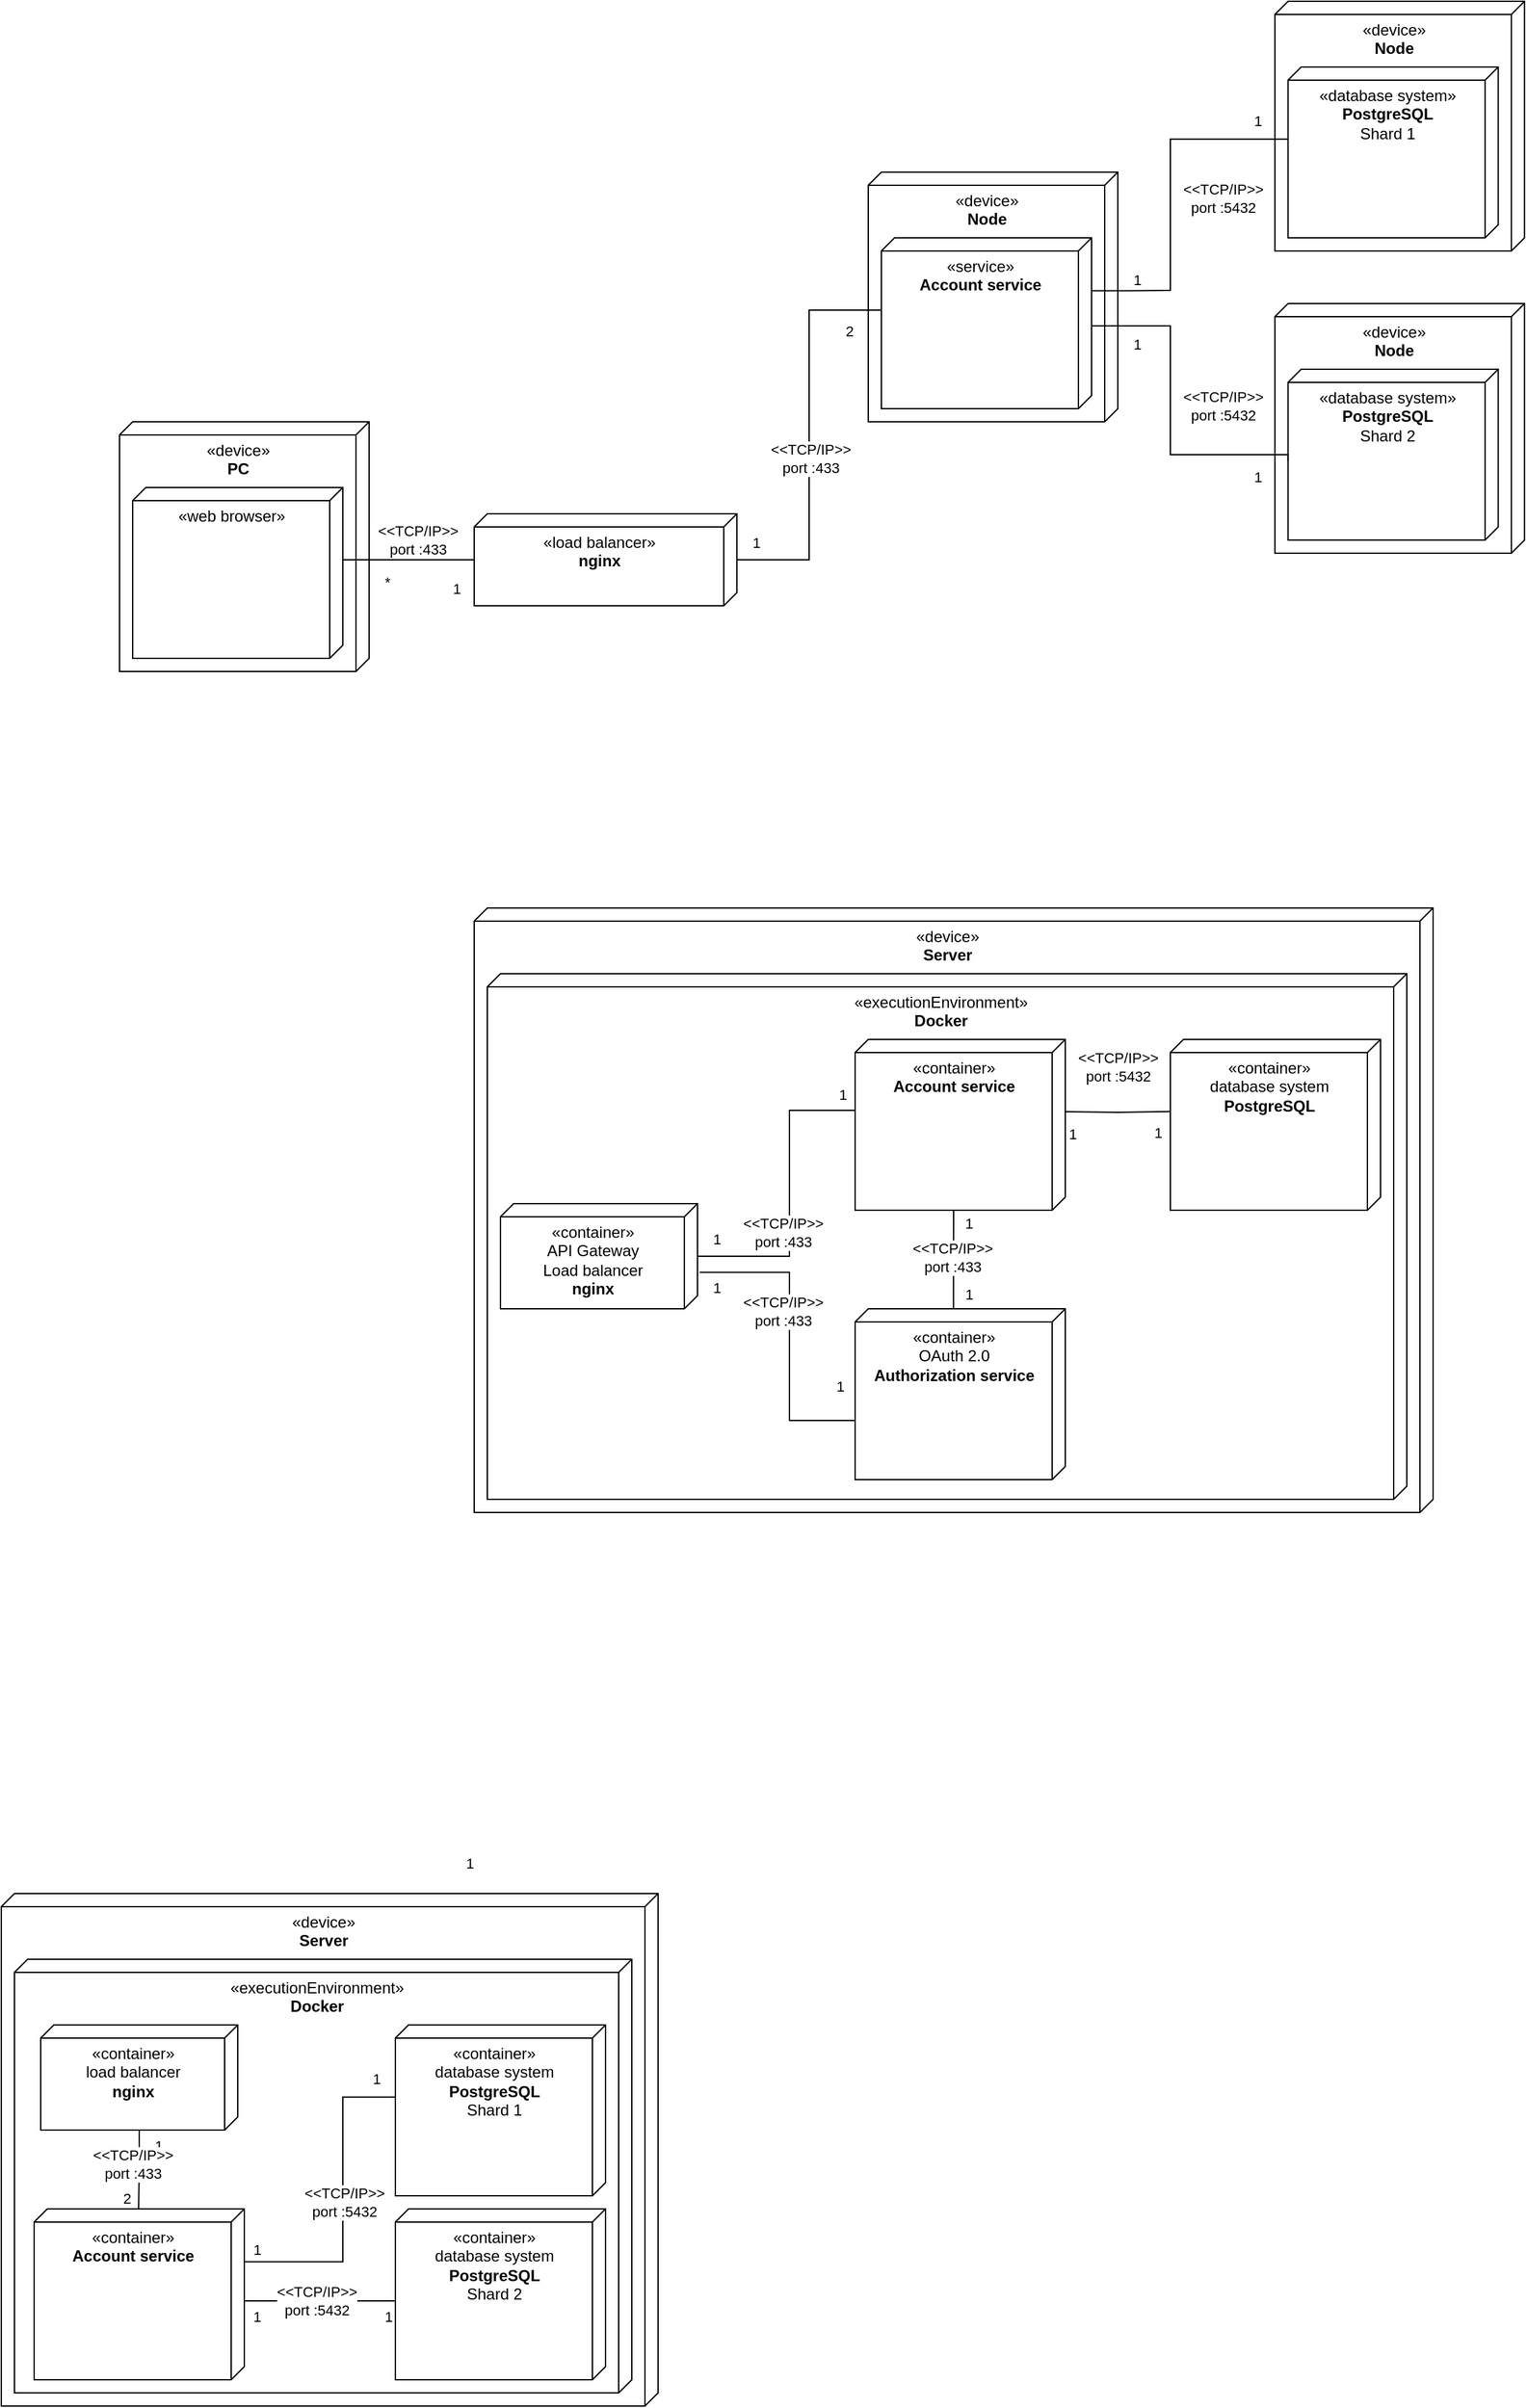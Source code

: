 <mxfile version="20.0.4" type="device"><diagram id="OqtZ-DXMAO-lIPPPFPFd" name="Page-1"><mxGraphModel dx="6767" dy="936" grid="1" gridSize="10" guides="1" tooltips="1" connect="1" arrows="1" fold="1" page="1" pageScale="1" pageWidth="827" pageHeight="1169" math="0" shadow="0"><root><mxCell id="0"/><mxCell id="1" parent="0"/><mxCell id="SgVtQPFyZ--Xjh-ZqLfl-28" value="&lt;span&gt;«device»&lt;br&gt;&lt;b&gt;Server&lt;/b&gt;&lt;/span&gt;" style="verticalAlign=top;align=center;spacingTop=8;spacingLeft=2;spacingRight=12;shape=cube;size=10;direction=south;fontStyle=0;html=1;" parent="1" vertex="1"><mxGeometry x="-5690" y="1440" width="500" height="390" as="geometry"/></mxCell><mxCell id="SgVtQPFyZ--Xjh-ZqLfl-50" value="&lt;span&gt;«executionEnvironment»&lt;br&gt;&lt;b&gt;Docker&lt;/b&gt;&lt;/span&gt;" style="verticalAlign=top;align=center;spacingTop=8;spacingLeft=2;spacingRight=12;shape=cube;size=10;direction=south;fontStyle=0;html=1;" parent="1" vertex="1"><mxGeometry x="-5680" y="1490" width="470" height="330" as="geometry"/></mxCell><mxCell id="DooL9rDDjjNFQCki49F1-1" value="«device»&lt;br&gt;&lt;b&gt;PC&lt;/b&gt;" style="verticalAlign=top;align=center;spacingTop=8;spacingLeft=2;spacingRight=12;shape=cube;size=10;direction=south;fontStyle=0;html=1;strokeColor=default;fillColor=default;fontColor=default;" parent="1" vertex="1"><mxGeometry x="-5600" y="320" width="190" height="190" as="geometry"/></mxCell><mxCell id="DooL9rDDjjNFQCki49F1-6" value="&lt;span&gt;«web browser»&lt;br&gt;&lt;br&gt;&lt;/span&gt;" style="verticalAlign=top;align=center;spacingTop=8;spacingLeft=2;spacingRight=12;shape=cube;size=10;direction=south;fontStyle=0;html=1;" parent="1" vertex="1"><mxGeometry x="-5590" y="370" width="160" height="130" as="geometry"/></mxCell><mxCell id="DooL9rDDjjNFQCki49F1-7" value="&lt;span&gt;«load balancer»&lt;br&gt;&lt;b&gt;nginx&lt;/b&gt;&lt;br&gt;&lt;/span&gt;" style="verticalAlign=top;align=center;spacingTop=8;spacingLeft=2;spacingRight=12;shape=cube;size=10;direction=south;fontStyle=0;html=1;" parent="1" vertex="1"><mxGeometry x="-5330" y="390" width="200" height="70" as="geometry"/></mxCell><mxCell id="DooL9rDDjjNFQCki49F1-10" value="" style="endArrow=none;html=1;edgeStyle=orthogonalEdgeStyle;rounded=0;exitX=0;exitY=0;exitDx=55;exitDy=0;exitPerimeter=0;entryX=0;entryY=0;entryDx=40;entryDy=200;entryPerimeter=0;" parent="1" source="DooL9rDDjjNFQCki49F1-6" target="DooL9rDDjjNFQCki49F1-7" edge="1"><mxGeometry relative="1" as="geometry"><mxPoint x="-5310" y="430" as="sourcePoint"/><mxPoint x="-5150" y="430" as="targetPoint"/><Array as="points"><mxPoint x="-5330" y="425"/></Array></mxGeometry></mxCell><mxCell id="DooL9rDDjjNFQCki49F1-11" value="*" style="edgeLabel;resizable=0;html=1;align=left;verticalAlign=bottom;" parent="DooL9rDDjjNFQCki49F1-10" connectable="0" vertex="1"><mxGeometry x="-1" relative="1" as="geometry"><mxPoint x="30" y="25" as="offset"/></mxGeometry></mxCell><mxCell id="DooL9rDDjjNFQCki49F1-12" value="1" style="edgeLabel;resizable=0;html=1;align=right;verticalAlign=bottom;" parent="DooL9rDDjjNFQCki49F1-10" connectable="0" vertex="1"><mxGeometry x="1" relative="1" as="geometry"><mxPoint x="-10" y="25" as="offset"/></mxGeometry></mxCell><mxCell id="SgVtQPFyZ--Xjh-ZqLfl-4" value="&amp;lt;&amp;lt;TCP/IP&amp;gt;&amp;gt;&lt;br&gt;port :433" style="edgeLabel;html=1;align=center;verticalAlign=middle;resizable=0;points=[];" parent="DooL9rDDjjNFQCki49F1-10" vertex="1" connectable="0"><mxGeometry x="0.068" y="1" relative="1" as="geometry"><mxPoint x="1" y="-14" as="offset"/></mxGeometry></mxCell><mxCell id="DooL9rDDjjNFQCki49F1-13" value="&lt;span&gt;«device»&lt;br&gt;&lt;b&gt;Node&lt;/b&gt;&lt;/span&gt;" style="verticalAlign=top;align=center;spacingTop=8;spacingLeft=2;spacingRight=12;shape=cube;size=10;direction=south;fontStyle=0;html=1;" parent="1" vertex="1"><mxGeometry x="-5030" y="130" width="190" height="190" as="geometry"/></mxCell><mxCell id="DooL9rDDjjNFQCki49F1-14" value="&lt;span&gt;«service»&lt;br&gt;&lt;b&gt;Account service&lt;/b&gt;&lt;br&gt;&lt;/span&gt;" style="verticalAlign=top;align=center;spacingTop=8;spacingLeft=2;spacingRight=12;shape=cube;size=10;direction=south;fontStyle=0;html=1;" parent="1" vertex="1"><mxGeometry x="-5020" y="180" width="160" height="130" as="geometry"/></mxCell><mxCell id="DooL9rDDjjNFQCki49F1-17" value="" style="endArrow=none;html=1;edgeStyle=orthogonalEdgeStyle;rounded=0;entryX=0.423;entryY=1;entryDx=0;entryDy=0;entryPerimeter=0;" parent="1" source="DooL9rDDjjNFQCki49F1-7" target="DooL9rDDjjNFQCki49F1-14" edge="1"><mxGeometry relative="1" as="geometry"><mxPoint x="-5120" y="235" as="sourcePoint"/><mxPoint x="-5000" y="239.5" as="targetPoint"/></mxGeometry></mxCell><mxCell id="DooL9rDDjjNFQCki49F1-18" value="1" style="edgeLabel;resizable=0;html=1;align=left;verticalAlign=bottom;" parent="DooL9rDDjjNFQCki49F1-17" connectable="0" vertex="1"><mxGeometry x="-1" relative="1" as="geometry"><mxPoint x="10" y="-5" as="offset"/></mxGeometry></mxCell><mxCell id="DooL9rDDjjNFQCki49F1-19" value="2" style="edgeLabel;resizable=0;html=1;align=right;verticalAlign=bottom;" parent="DooL9rDDjjNFQCki49F1-17" connectable="0" vertex="1"><mxGeometry x="1" relative="1" as="geometry"><mxPoint x="-20" y="25" as="offset"/></mxGeometry></mxCell><mxCell id="SgVtQPFyZ--Xjh-ZqLfl-7" value="&amp;lt;&amp;lt;TCP/IP&amp;gt;&amp;gt;&lt;br&gt;port :433" style="edgeLabel;html=1;align=center;verticalAlign=middle;resizable=0;points=[];" parent="DooL9rDDjjNFQCki49F1-17" vertex="1" connectable="0"><mxGeometry x="-0.22" relative="1" as="geometry"><mxPoint x="1" y="-15" as="offset"/></mxGeometry></mxCell><mxCell id="SgVtQPFyZ--Xjh-ZqLfl-17" value="&lt;span&gt;«device»&lt;br&gt;&lt;b&gt;Node&lt;/b&gt;&lt;/span&gt;" style="verticalAlign=top;align=center;spacingTop=8;spacingLeft=2;spacingRight=12;shape=cube;size=10;direction=south;fontStyle=0;html=1;" parent="1" vertex="1"><mxGeometry x="-4720.39" width="190" height="190" as="geometry"/></mxCell><mxCell id="SgVtQPFyZ--Xjh-ZqLfl-13" value="" style="endArrow=none;html=1;edgeStyle=orthogonalEdgeStyle;rounded=0;exitX=0.31;exitY=-0.002;exitDx=0;exitDy=0;exitPerimeter=0;entryX=0.422;entryY=0.995;entryDx=0;entryDy=0;entryPerimeter=0;" parent="1" source="DooL9rDDjjNFQCki49F1-14" target="SgVtQPFyZ--Xjh-ZqLfl-18" edge="1"><mxGeometry relative="1" as="geometry"><mxPoint x="-4840" y="234.66" as="sourcePoint"/><mxPoint x="-4760" y="236" as="targetPoint"/><Array as="points"><mxPoint x="-4830" y="220"/><mxPoint x="-4800" y="220"/><mxPoint x="-4800" y="105"/></Array></mxGeometry></mxCell><mxCell id="SgVtQPFyZ--Xjh-ZqLfl-15" value="1" style="edgeLabel;resizable=0;html=1;align=right;verticalAlign=bottom;" parent="SgVtQPFyZ--Xjh-ZqLfl-13" connectable="0" vertex="1"><mxGeometry x="1" relative="1" as="geometry"><mxPoint x="-20" y="-5" as="offset"/></mxGeometry></mxCell><mxCell id="SgVtQPFyZ--Xjh-ZqLfl-16" value="&amp;lt;&amp;lt;TCP/IP&amp;gt;&amp;gt;&lt;br&gt;port :5432" style="edgeLabel;html=1;align=center;verticalAlign=middle;resizable=0;points=[];" parent="SgVtQPFyZ--Xjh-ZqLfl-13" vertex="1" connectable="0"><mxGeometry x="-0.22" relative="1" as="geometry"><mxPoint x="40" y="-26" as="offset"/></mxGeometry></mxCell><mxCell id="SgVtQPFyZ--Xjh-ZqLfl-18" value="«database system»&lt;br&gt;&lt;b&gt;PostgreSQL&lt;br&gt;&lt;/b&gt;&lt;span&gt;Shard 1&lt;br&gt;&lt;/span&gt;" style="verticalAlign=top;align=center;spacingTop=8;spacingLeft=2;spacingRight=12;shape=cube;size=10;direction=south;fontStyle=0;html=1;" parent="1" vertex="1"><mxGeometry x="-4710.39" y="50" width="160" height="130" as="geometry"/></mxCell><mxCell id="SgVtQPFyZ--Xjh-ZqLfl-19" value="&lt;span&gt;«device»&lt;br&gt;&lt;b&gt;Node&lt;/b&gt;&lt;/span&gt;" style="verticalAlign=top;align=center;spacingTop=8;spacingLeft=2;spacingRight=12;shape=cube;size=10;direction=south;fontStyle=0;html=1;" parent="1" vertex="1"><mxGeometry x="-4720.39" y="230" width="190" height="190" as="geometry"/></mxCell><mxCell id="SgVtQPFyZ--Xjh-ZqLfl-20" value="1" style="edgeLabel;resizable=0;html=1;align=right;verticalAlign=bottom;" parent="1" connectable="0" vertex="1"><mxGeometry x="-4729.68" y="370.0" as="geometry"/></mxCell><mxCell id="SgVtQPFyZ--Xjh-ZqLfl-21" value="«database system»&lt;br&gt;&lt;b&gt;PostgreSQL&lt;br&gt;&lt;/b&gt;&lt;span&gt;Shard 2&lt;br&gt;&lt;/span&gt;" style="verticalAlign=top;align=center;spacingTop=8;spacingLeft=2;spacingRight=12;shape=cube;size=10;direction=south;fontStyle=0;html=1;" parent="1" vertex="1"><mxGeometry x="-4710.39" y="280" width="160" height="130" as="geometry"/></mxCell><mxCell id="SgVtQPFyZ--Xjh-ZqLfl-22" value="" style="endArrow=none;html=1;edgeStyle=orthogonalEdgeStyle;rounded=0;entryX=0;entryY=0;entryDx=70;entryDy=160;entryPerimeter=0;exitX=0.515;exitY=0;exitDx=0;exitDy=0;exitPerimeter=0;" parent="1" source="DooL9rDDjjNFQCki49F1-14" target="SgVtQPFyZ--Xjh-ZqLfl-21" edge="1"><mxGeometry relative="1" as="geometry"><mxPoint x="-4830" y="240" as="sourcePoint"/><mxPoint x="-4699.59" y="114.86" as="targetPoint"/><Array as="points"><mxPoint x="-4800" y="247"/><mxPoint x="-4800" y="345"/><mxPoint x="-4710" y="345"/></Array></mxGeometry></mxCell><mxCell id="SgVtQPFyZ--Xjh-ZqLfl-23" value="1" style="edgeLabel;resizable=0;html=1;align=left;verticalAlign=bottom;" parent="SgVtQPFyZ--Xjh-ZqLfl-22" connectable="0" vertex="1"><mxGeometry x="-1" relative="1" as="geometry"><mxPoint x="30" y="23" as="offset"/></mxGeometry></mxCell><mxCell id="SgVtQPFyZ--Xjh-ZqLfl-25" value="&amp;lt;&amp;lt;TCP/IP&amp;gt;&amp;gt;&lt;br&gt;port :5432" style="edgeLabel;html=1;align=center;verticalAlign=middle;resizable=0;points=[];" parent="SgVtQPFyZ--Xjh-ZqLfl-22" vertex="1" connectable="0"><mxGeometry x="-0.22" relative="1" as="geometry"><mxPoint x="40" y="22" as="offset"/></mxGeometry></mxCell><mxCell id="SgVtQPFyZ--Xjh-ZqLfl-26" value="1" style="edgeLabel;resizable=0;html=1;align=left;verticalAlign=bottom;" parent="1" connectable="0" vertex="1"><mxGeometry x="-4830" y="220" as="geometry"/></mxCell><mxCell id="SgVtQPFyZ--Xjh-ZqLfl-29" value="&lt;span&gt;«&lt;/span&gt;container&lt;span&gt;»&lt;/span&gt;&lt;br&gt;load balancer&lt;span&gt;&lt;br&gt;&lt;b&gt;nginx&lt;/b&gt;&lt;br&gt;&lt;/span&gt;" style="verticalAlign=top;align=center;spacingTop=8;spacingLeft=2;spacingRight=12;shape=cube;size=10;direction=south;fontStyle=0;html=1;" parent="1" vertex="1"><mxGeometry x="-5660" y="1540" width="150" height="80" as="geometry"/></mxCell><mxCell id="SgVtQPFyZ--Xjh-ZqLfl-30" value="1" style="edgeLabel;resizable=0;html=1;align=right;verticalAlign=bottom;" parent="1" connectable="0" vertex="1"><mxGeometry x="-5330" y="1425" as="geometry"/></mxCell><mxCell id="SgVtQPFyZ--Xjh-ZqLfl-32" value="&lt;span&gt;«container»&lt;br&gt;&lt;b&gt;Account service&lt;/b&gt;&lt;br&gt;&lt;/span&gt;" style="verticalAlign=top;align=center;spacingTop=8;spacingLeft=2;spacingRight=12;shape=cube;size=10;direction=south;fontStyle=0;html=1;" parent="1" vertex="1"><mxGeometry x="-5665" y="1680" width="160" height="130" as="geometry"/></mxCell><mxCell id="SgVtQPFyZ--Xjh-ZqLfl-33" value="" style="endArrow=none;html=1;edgeStyle=orthogonalEdgeStyle;rounded=0;entryX=-0.002;entryY=0.503;entryDx=0;entryDy=0;entryPerimeter=0;" parent="1" source="SgVtQPFyZ--Xjh-ZqLfl-29" target="SgVtQPFyZ--Xjh-ZqLfl-32" edge="1"><mxGeometry relative="1" as="geometry"><mxPoint x="-5640" y="1875" as="sourcePoint"/><mxPoint x="-5520" y="1879.5" as="targetPoint"/></mxGeometry></mxCell><mxCell id="SgVtQPFyZ--Xjh-ZqLfl-34" value="1" style="edgeLabel;resizable=0;html=1;align=left;verticalAlign=bottom;" parent="SgVtQPFyZ--Xjh-ZqLfl-33" connectable="0" vertex="1"><mxGeometry x="-1" relative="1" as="geometry"><mxPoint x="10" y="20" as="offset"/></mxGeometry></mxCell><mxCell id="SgVtQPFyZ--Xjh-ZqLfl-35" value="2" style="edgeLabel;resizable=0;html=1;align=right;verticalAlign=bottom;" parent="SgVtQPFyZ--Xjh-ZqLfl-33" connectable="0" vertex="1"><mxGeometry x="1" relative="1" as="geometry"><mxPoint x="-5" y="1" as="offset"/></mxGeometry></mxCell><mxCell id="SgVtQPFyZ--Xjh-ZqLfl-36" value="&amp;lt;&amp;lt;TCP/IP&amp;gt;&amp;gt;&lt;br&gt;port :433" style="edgeLabel;html=1;align=center;verticalAlign=middle;resizable=0;points=[];" parent="SgVtQPFyZ--Xjh-ZqLfl-33" vertex="1" connectable="0"><mxGeometry x="-0.22" relative="1" as="geometry"><mxPoint x="-5" y="2" as="offset"/></mxGeometry></mxCell><mxCell id="SgVtQPFyZ--Xjh-ZqLfl-38" value="" style="endArrow=none;html=1;edgeStyle=orthogonalEdgeStyle;rounded=0;exitX=0.31;exitY=-0.002;exitDx=0;exitDy=0;exitPerimeter=0;entryX=0.422;entryY=0.995;entryDx=0;entryDy=0;entryPerimeter=0;" parent="1" source="SgVtQPFyZ--Xjh-ZqLfl-32" target="SgVtQPFyZ--Xjh-ZqLfl-41" edge="1"><mxGeometry relative="1" as="geometry"><mxPoint x="-5360" y="1874.66" as="sourcePoint"/><mxPoint x="-5280" y="1876" as="targetPoint"/><Array as="points"><mxPoint x="-5430" y="1720"/><mxPoint x="-5430" y="1595"/></Array></mxGeometry></mxCell><mxCell id="SgVtQPFyZ--Xjh-ZqLfl-39" value="1" style="edgeLabel;resizable=0;html=1;align=right;verticalAlign=bottom;" parent="SgVtQPFyZ--Xjh-ZqLfl-38" connectable="0" vertex="1"><mxGeometry x="1" relative="1" as="geometry"><mxPoint x="-11" y="-5" as="offset"/></mxGeometry></mxCell><mxCell id="SgVtQPFyZ--Xjh-ZqLfl-40" value="&amp;lt;&amp;lt;TCP/IP&amp;gt;&amp;gt;&lt;br&gt;port :5432" style="edgeLabel;html=1;align=center;verticalAlign=middle;resizable=0;points=[];" parent="SgVtQPFyZ--Xjh-ZqLfl-38" vertex="1" connectable="0"><mxGeometry x="-0.22" relative="1" as="geometry"><mxPoint x="1" y="-26" as="offset"/></mxGeometry></mxCell><mxCell id="SgVtQPFyZ--Xjh-ZqLfl-41" value="«container»&lt;br&gt;database system&lt;br&gt;&lt;b&gt;PostgreSQL&lt;br&gt;&lt;/b&gt;&lt;span&gt;Shard 1&lt;br&gt;&lt;/span&gt;" style="verticalAlign=top;align=center;spacingTop=8;spacingLeft=2;spacingRight=12;shape=cube;size=10;direction=south;fontStyle=0;html=1;" parent="1" vertex="1"><mxGeometry x="-5390" y="1540" width="160" height="130" as="geometry"/></mxCell><mxCell id="SgVtQPFyZ--Xjh-ZqLfl-43" value="1" style="edgeLabel;resizable=0;html=1;align=right;verticalAlign=bottom;" parent="1" connectable="0" vertex="1"><mxGeometry x="-5492.0" y="1770.0" as="geometry"/></mxCell><mxCell id="SgVtQPFyZ--Xjh-ZqLfl-44" value="«container»&lt;br&gt;database system&lt;br&gt;&lt;b&gt;PostgreSQL&lt;br&gt;&lt;/b&gt;&lt;span&gt;Shard 2&lt;br&gt;&lt;/span&gt;" style="verticalAlign=top;align=center;spacingTop=8;spacingLeft=2;spacingRight=12;shape=cube;size=10;direction=south;fontStyle=0;html=1;" parent="1" vertex="1"><mxGeometry x="-5390" y="1680" width="160" height="130" as="geometry"/></mxCell><mxCell id="SgVtQPFyZ--Xjh-ZqLfl-45" value="" style="endArrow=none;html=1;edgeStyle=orthogonalEdgeStyle;rounded=0;entryX=0;entryY=0;entryDx=70;entryDy=160;entryPerimeter=0;exitX=0.515;exitY=0;exitDx=0;exitDy=0;exitPerimeter=0;" parent="1" source="SgVtQPFyZ--Xjh-ZqLfl-32" target="SgVtQPFyZ--Xjh-ZqLfl-44" edge="1"><mxGeometry relative="1" as="geometry"><mxPoint x="-5350" y="1880" as="sourcePoint"/><mxPoint x="-5219.59" y="1754.86" as="targetPoint"/><Array as="points"><mxPoint x="-5505" y="1750"/></Array></mxGeometry></mxCell><mxCell id="SgVtQPFyZ--Xjh-ZqLfl-46" value="1" style="edgeLabel;resizable=0;html=1;align=left;verticalAlign=bottom;" parent="SgVtQPFyZ--Xjh-ZqLfl-45" connectable="0" vertex="1"><mxGeometry x="-1" relative="1" as="geometry"><mxPoint x="5" y="-27" as="offset"/></mxGeometry></mxCell><mxCell id="SgVtQPFyZ--Xjh-ZqLfl-47" value="&amp;lt;&amp;lt;TCP/IP&amp;gt;&amp;gt;&lt;br&gt;port :5432" style="edgeLabel;html=1;align=center;verticalAlign=middle;resizable=0;points=[];" parent="SgVtQPFyZ--Xjh-ZqLfl-45" vertex="1" connectable="0"><mxGeometry x="-0.22" relative="1" as="geometry"><mxPoint x="12" as="offset"/></mxGeometry></mxCell><mxCell id="SgVtQPFyZ--Xjh-ZqLfl-48" value="1" style="edgeLabel;resizable=0;html=1;align=left;verticalAlign=bottom;" parent="1" connectable="0" vertex="1"><mxGeometry x="-5400" y="1770" as="geometry"/></mxCell><mxCell id="E8CxsxTF2VA2fL1MmmEt-1" value="&lt;span&gt;«device»&lt;br&gt;&lt;b&gt;Server&lt;/b&gt;&lt;/span&gt;" style="verticalAlign=top;align=center;spacingTop=8;spacingLeft=2;spacingRight=12;shape=cube;size=10;direction=south;fontStyle=0;html=1;" vertex="1" parent="1"><mxGeometry x="-5330" y="690" width="730" height="460" as="geometry"/></mxCell><mxCell id="E8CxsxTF2VA2fL1MmmEt-2" value="&lt;span&gt;«executionEnvironment»&lt;br&gt;&lt;b&gt;Docker&lt;/b&gt;&lt;/span&gt;" style="verticalAlign=top;align=center;spacingTop=8;spacingLeft=2;spacingRight=12;shape=cube;size=10;direction=south;fontStyle=0;html=1;" vertex="1" parent="1"><mxGeometry x="-5320" y="740" width="700" height="400" as="geometry"/></mxCell><mxCell id="E8CxsxTF2VA2fL1MmmEt-3" value="&lt;span&gt;«&lt;/span&gt;container&lt;span&gt;»&lt;/span&gt;&lt;br&gt;API Gateway&lt;br&gt;Load balancer&lt;span&gt;&lt;br&gt;&lt;b&gt;nginx&lt;/b&gt;&lt;br&gt;&lt;/span&gt;" style="verticalAlign=top;align=center;spacingTop=8;spacingLeft=2;spacingRight=12;shape=cube;size=10;direction=south;fontStyle=0;html=1;" vertex="1" parent="1"><mxGeometry x="-5310" y="915" width="150" height="80" as="geometry"/></mxCell><mxCell id="E8CxsxTF2VA2fL1MmmEt-4" value="&lt;span&gt;«container»&lt;br&gt;&lt;b&gt;Account service&lt;/b&gt;&lt;br&gt;&lt;/span&gt;" style="verticalAlign=top;align=center;spacingTop=8;spacingLeft=2;spacingRight=12;shape=cube;size=10;direction=south;fontStyle=0;html=1;" vertex="1" parent="1"><mxGeometry x="-5040" y="790" width="160" height="130" as="geometry"/></mxCell><mxCell id="E8CxsxTF2VA2fL1MmmEt-5" value="" style="endArrow=none;html=1;edgeStyle=orthogonalEdgeStyle;rounded=0;entryX=0.419;entryY=1.003;entryDx=0;entryDy=0;entryPerimeter=0;" edge="1" parent="1" source="E8CxsxTF2VA2fL1MmmEt-3" target="E8CxsxTF2VA2fL1MmmEt-4"><mxGeometry relative="1" as="geometry"><mxPoint x="-5280" y="1125" as="sourcePoint"/><mxPoint x="-5160" y="1129.5" as="targetPoint"/><Array as="points"><mxPoint x="-5090" y="955"/><mxPoint x="-5090" y="844"/><mxPoint x="-5040" y="844"/></Array></mxGeometry></mxCell><mxCell id="E8CxsxTF2VA2fL1MmmEt-6" value="1" style="edgeLabel;resizable=0;html=1;align=left;verticalAlign=bottom;" connectable="0" vertex="1" parent="E8CxsxTF2VA2fL1MmmEt-5"><mxGeometry x="-1" relative="1" as="geometry"><mxPoint x="10" y="-5" as="offset"/></mxGeometry></mxCell><mxCell id="E8CxsxTF2VA2fL1MmmEt-7" value="1" style="edgeLabel;resizable=0;html=1;align=right;verticalAlign=bottom;" connectable="0" vertex="1" parent="E8CxsxTF2VA2fL1MmmEt-5"><mxGeometry x="1" relative="1" as="geometry"><mxPoint x="-5" y="-4" as="offset"/></mxGeometry></mxCell><mxCell id="E8CxsxTF2VA2fL1MmmEt-8" value="&amp;lt;&amp;lt;TCP/IP&amp;gt;&amp;gt;&lt;br&gt;port :433" style="edgeLabel;html=1;align=center;verticalAlign=middle;resizable=0;points=[];" vertex="1" connectable="0" parent="E8CxsxTF2VA2fL1MmmEt-5"><mxGeometry x="-0.22" relative="1" as="geometry"><mxPoint x="-5" y="2" as="offset"/></mxGeometry></mxCell><mxCell id="E8CxsxTF2VA2fL1MmmEt-9" value="" style="endArrow=none;html=1;edgeStyle=orthogonalEdgeStyle;rounded=0;entryX=0.422;entryY=0.995;entryDx=0;entryDy=0;entryPerimeter=0;" edge="1" parent="1" target="E8CxsxTF2VA2fL1MmmEt-12"><mxGeometry relative="1" as="geometry"><mxPoint x="-4880" y="845" as="sourcePoint"/><mxPoint x="-4920" y="1126" as="targetPoint"/><Array as="points"/></mxGeometry></mxCell><mxCell id="E8CxsxTF2VA2fL1MmmEt-10" value="1" style="edgeLabel;resizable=0;html=1;align=right;verticalAlign=bottom;" connectable="0" vertex="1" parent="E8CxsxTF2VA2fL1MmmEt-9"><mxGeometry x="1" relative="1" as="geometry"><mxPoint x="-6" y="25" as="offset"/></mxGeometry></mxCell><mxCell id="E8CxsxTF2VA2fL1MmmEt-11" value="&amp;lt;&amp;lt;TCP/IP&amp;gt;&amp;gt;&lt;br&gt;port :5432" style="edgeLabel;html=1;align=center;verticalAlign=middle;resizable=0;points=[];" vertex="1" connectable="0" parent="E8CxsxTF2VA2fL1MmmEt-9"><mxGeometry x="-0.22" relative="1" as="geometry"><mxPoint x="8" y="-35" as="offset"/></mxGeometry></mxCell><mxCell id="E8CxsxTF2VA2fL1MmmEt-12" value="«container»&lt;br&gt;database system&lt;br&gt;&lt;b&gt;PostgreSQL&lt;/b&gt;&lt;span&gt;&lt;br&gt;&lt;/span&gt;" style="verticalAlign=top;align=center;spacingTop=8;spacingLeft=2;spacingRight=12;shape=cube;size=10;direction=south;fontStyle=0;html=1;" vertex="1" parent="1"><mxGeometry x="-4800" y="790" width="160" height="130" as="geometry"/></mxCell><mxCell id="E8CxsxTF2VA2fL1MmmEt-19" value="&lt;span&gt;«container»&lt;br&gt;OAuth 2.0&lt;br&gt;&lt;b&gt;Authorization service&lt;/b&gt;&lt;br&gt;&lt;/span&gt;" style="verticalAlign=top;align=center;spacingTop=8;spacingLeft=2;spacingRight=12;shape=cube;size=10;direction=south;fontStyle=0;html=1;" vertex="1" parent="1"><mxGeometry x="-5040" y="995" width="160" height="130" as="geometry"/></mxCell><mxCell id="E8CxsxTF2VA2fL1MmmEt-20" value="" style="endArrow=none;html=1;edgeStyle=orthogonalEdgeStyle;rounded=0;entryX=0;entryY=0;entryDx=70;entryDy=160;entryPerimeter=0;exitX=0.653;exitY=-0.011;exitDx=0;exitDy=0;exitPerimeter=0;" edge="1" parent="1" source="E8CxsxTF2VA2fL1MmmEt-3" target="E8CxsxTF2VA2fL1MmmEt-19"><mxGeometry relative="1" as="geometry"><mxPoint x="-5150" y="965" as="sourcePoint"/><mxPoint x="-4820" y="870" as="targetPoint"/><Array as="points"><mxPoint x="-5090" y="967"/><mxPoint x="-5090" y="1080"/></Array></mxGeometry></mxCell><mxCell id="E8CxsxTF2VA2fL1MmmEt-21" value="1" style="edgeLabel;resizable=0;html=1;align=left;verticalAlign=bottom;" connectable="0" vertex="1" parent="E8CxsxTF2VA2fL1MmmEt-20"><mxGeometry x="-1" relative="1" as="geometry"><mxPoint x="8" y="20" as="offset"/></mxGeometry></mxCell><mxCell id="E8CxsxTF2VA2fL1MmmEt-22" value="1" style="edgeLabel;resizable=0;html=1;align=right;verticalAlign=bottom;" connectable="0" vertex="1" parent="E8CxsxTF2VA2fL1MmmEt-20"><mxGeometry x="1" relative="1" as="geometry"><mxPoint x="-8" y="-3" as="offset"/></mxGeometry></mxCell><mxCell id="E8CxsxTF2VA2fL1MmmEt-23" value="&amp;lt;&amp;lt;TCP/IP&amp;gt;&amp;gt;&lt;br&gt;port :433" style="edgeLabel;html=1;align=center;verticalAlign=middle;resizable=0;points=[];" vertex="1" connectable="0" parent="E8CxsxTF2VA2fL1MmmEt-20"><mxGeometry x="-0.22" relative="1" as="geometry"><mxPoint x="-5" y="2" as="offset"/></mxGeometry></mxCell><mxCell id="E8CxsxTF2VA2fL1MmmEt-24" value="1" style="edgeLabel;resizable=0;html=1;align=right;verticalAlign=bottom;" connectable="0" vertex="1" parent="1"><mxGeometry x="-4870.003" y="870.0" as="geometry"/></mxCell><mxCell id="E8CxsxTF2VA2fL1MmmEt-25" value="" style="endArrow=none;html=1;edgeStyle=orthogonalEdgeStyle;rounded=0;entryX=0;entryY=0;entryDx=130;entryDy=85;entryPerimeter=0;exitX=-0.004;exitY=0.532;exitDx=0;exitDy=0;exitPerimeter=0;" edge="1" parent="1" source="E8CxsxTF2VA2fL1MmmEt-19" target="E8CxsxTF2VA2fL1MmmEt-4"><mxGeometry relative="1" as="geometry"><mxPoint x="-5150" y="965.053" as="sourcePoint"/><mxPoint x="-5030.48" y="854.47" as="targetPoint"/><Array as="points"><mxPoint x="-4965" y="950"/><mxPoint x="-4965" y="950"/></Array></mxGeometry></mxCell><mxCell id="E8CxsxTF2VA2fL1MmmEt-26" value="1" style="edgeLabel;resizable=0;html=1;align=left;verticalAlign=bottom;" connectable="0" vertex="1" parent="E8CxsxTF2VA2fL1MmmEt-25"><mxGeometry x="-1" relative="1" as="geometry"><mxPoint x="7" y="-2" as="offset"/></mxGeometry></mxCell><mxCell id="E8CxsxTF2VA2fL1MmmEt-27" value="1" style="edgeLabel;resizable=0;html=1;align=right;verticalAlign=bottom;" connectable="0" vertex="1" parent="E8CxsxTF2VA2fL1MmmEt-25"><mxGeometry x="1" relative="1" as="geometry"><mxPoint x="15" y="19" as="offset"/></mxGeometry></mxCell><mxCell id="E8CxsxTF2VA2fL1MmmEt-28" value="&amp;lt;&amp;lt;TCP/IP&amp;gt;&amp;gt;&lt;br&gt;port :433" style="edgeLabel;html=1;align=center;verticalAlign=middle;resizable=0;points=[];" vertex="1" connectable="0" parent="E8CxsxTF2VA2fL1MmmEt-25"><mxGeometry x="-0.22" relative="1" as="geometry"><mxPoint x="-1" y="-10" as="offset"/></mxGeometry></mxCell></root></mxGraphModel></diagram></mxfile>